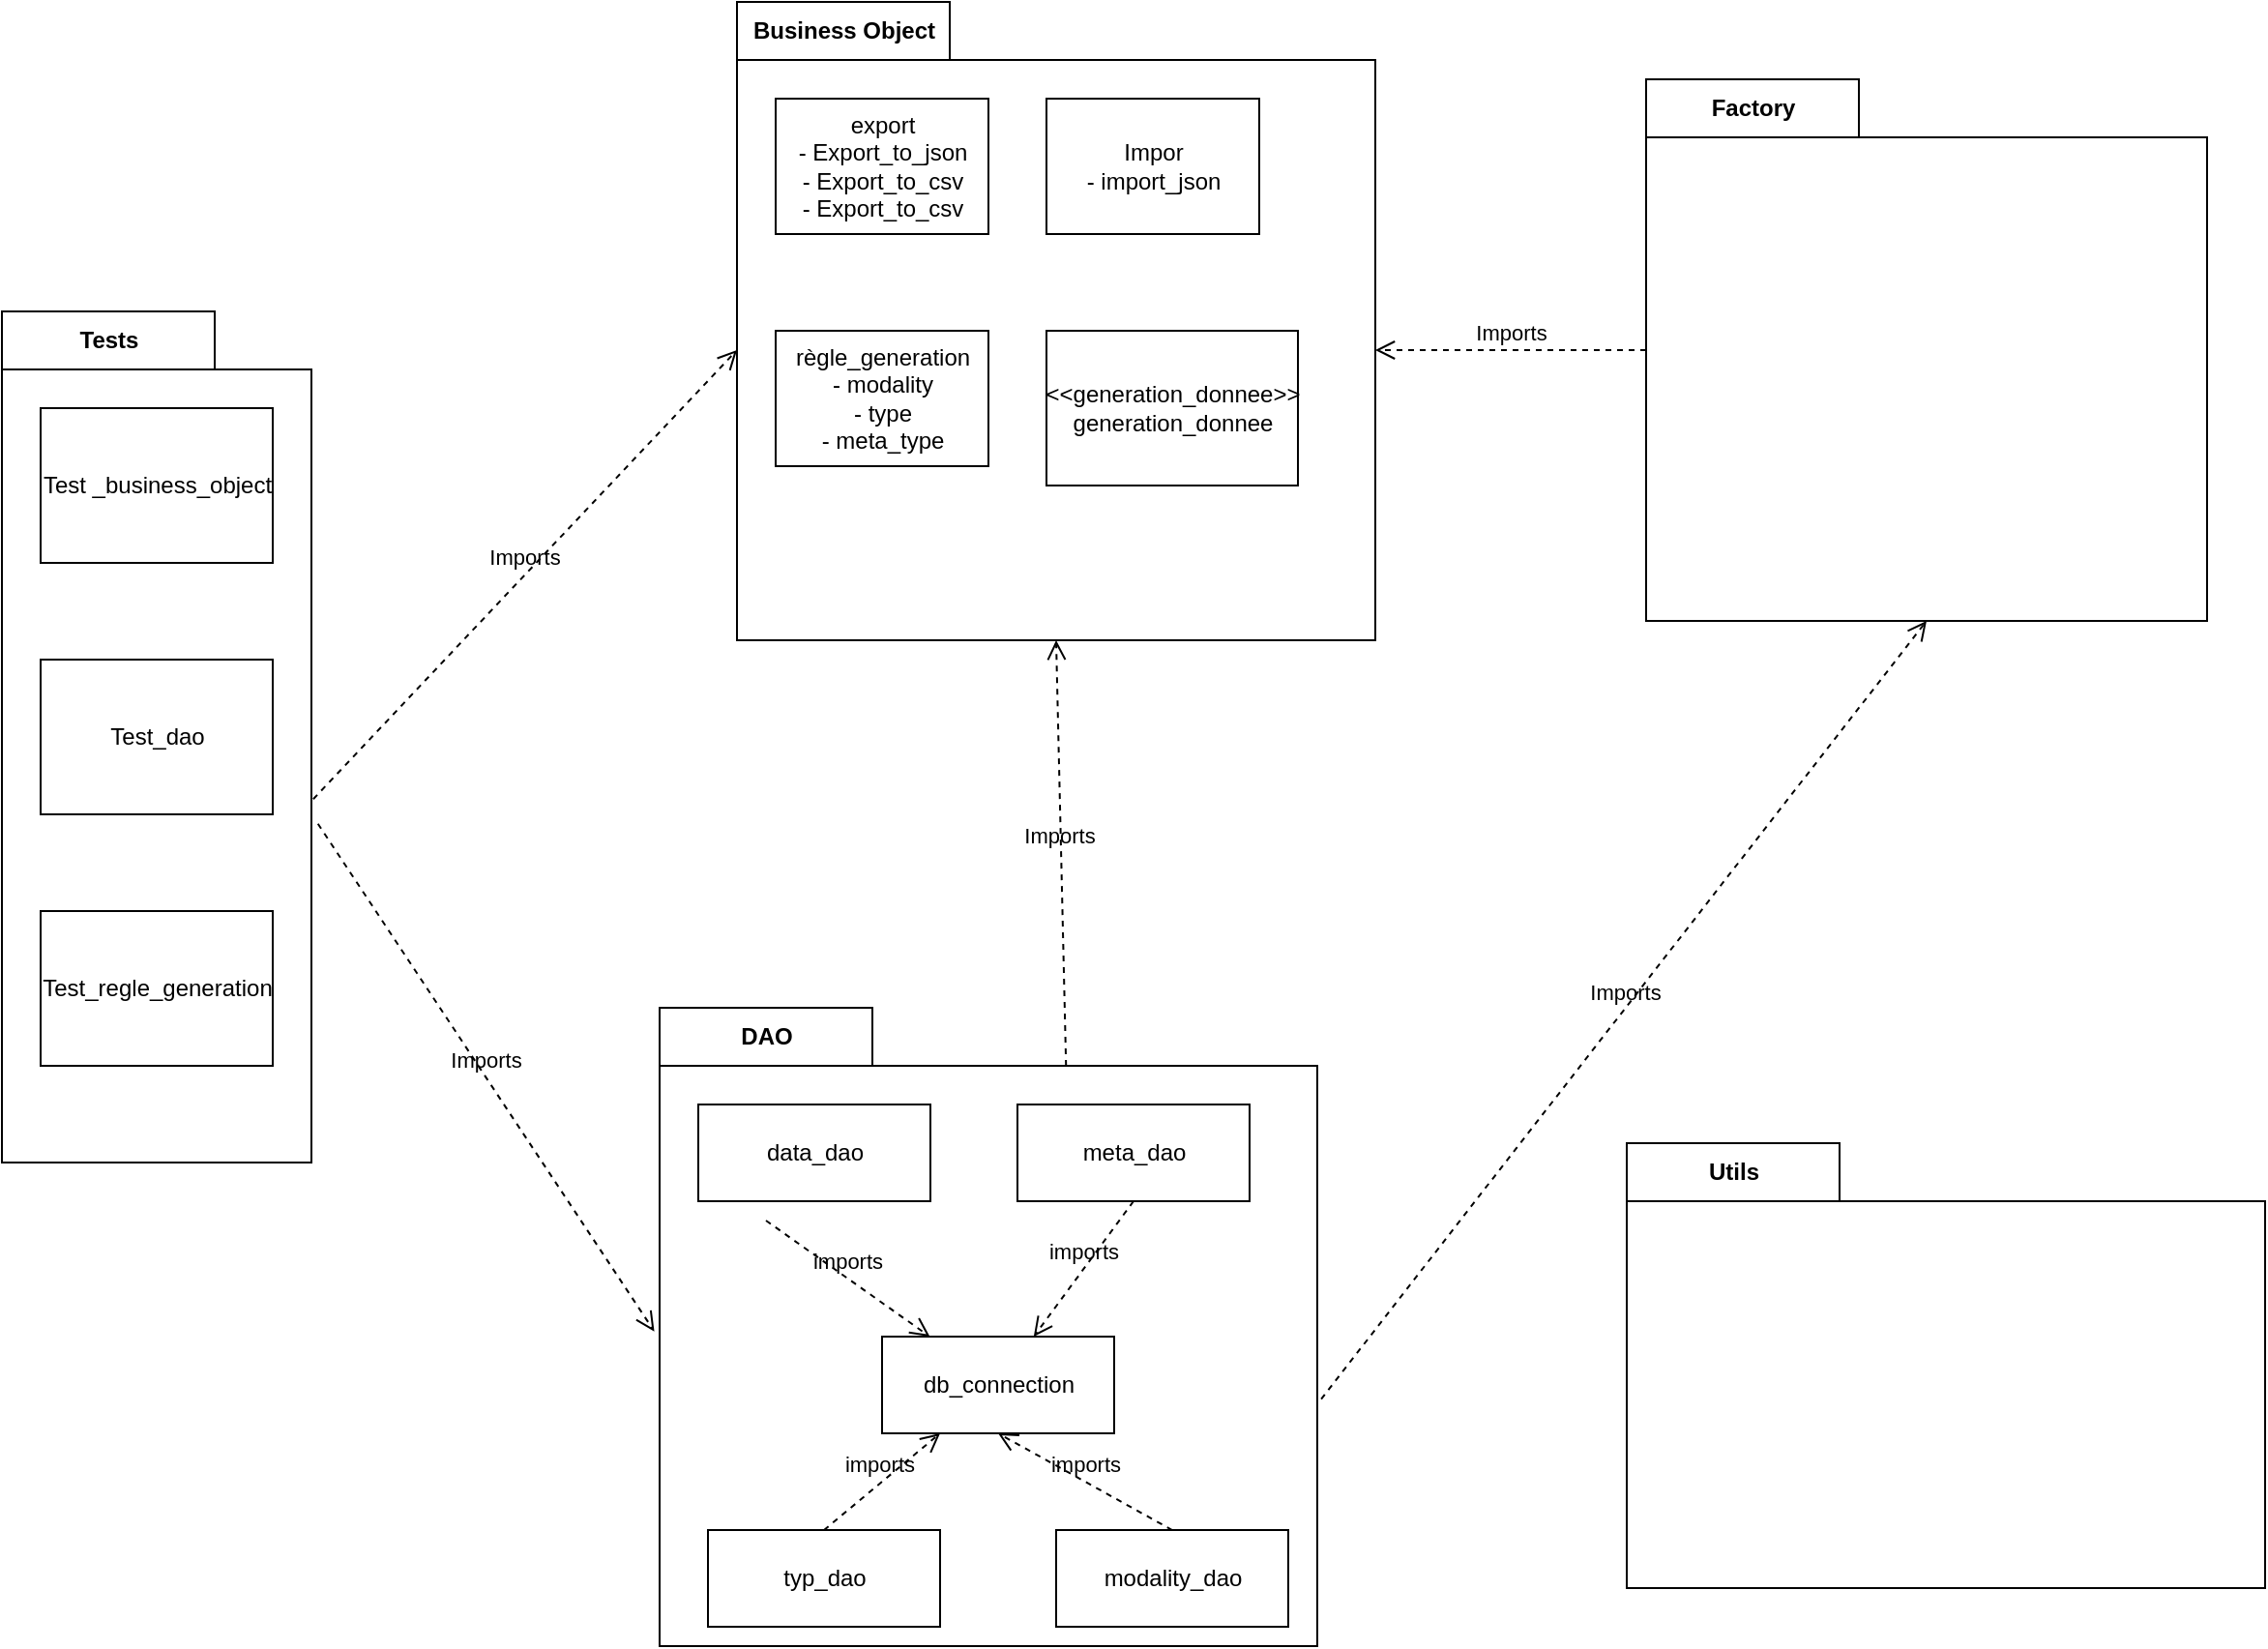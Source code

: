 <mxfile><diagram id="dxQ1FcAy5Z-NgB3lELAi" name="Page-1"><mxGraphModel dx="2516" dy="1080" grid="1" gridSize="10" guides="1" tooltips="1" connect="1" arrows="1" fold="1" page="1" pageScale="1" pageWidth="850" pageHeight="1100" math="0" shadow="0"><root><mxCell id="0"/><mxCell id="1" parent="0"/><mxCell id="7" value="Business Object" style="shape=folder;fontStyle=1;tabWidth=110;tabHeight=30;tabPosition=left;html=1;boundedLbl=1;labelInHeader=1;container=1;collapsible=0;recursiveResize=0;" parent="1" vertex="1"><mxGeometry x="30" y="30" width="330" height="330" as="geometry"/></mxCell><mxCell id="8" value="export&lt;br&gt;- Export_to_json&lt;br&gt;- Export_to_csv&lt;br&gt;- Export_to_csv" style="html=1;" parent="7" vertex="1"><mxGeometry width="110" height="70" relative="1" as="geometry"><mxPoint x="20" y="50" as="offset"/></mxGeometry></mxCell><mxCell id="9" value="Impor&lt;br&gt;- import_json" style="html=1;" parent="7" vertex="1"><mxGeometry x="160" y="50" width="110" height="70" as="geometry"/></mxCell><mxCell id="10" value="règle_generation&lt;br&gt;- modality&lt;br&gt;- type&lt;br&gt;- meta_type" style="html=1;" parent="7" vertex="1"><mxGeometry x="20" y="170.0" width="110" height="70" as="geometry"/></mxCell><mxCell id="40" value="&amp;lt;&amp;lt;generation_donnee&amp;gt;&amp;gt;&lt;br&gt;generation_donnee" style="html=1;" parent="7" vertex="1"><mxGeometry x="160" y="170" width="130" height="80" as="geometry"/></mxCell><mxCell id="13" value="DAO" style="shape=folder;fontStyle=1;tabWidth=110;tabHeight=30;tabPosition=left;html=1;boundedLbl=1;labelInHeader=1;container=1;collapsible=0;recursiveResize=0;" parent="1" vertex="1"><mxGeometry x="-10" y="550" width="340" height="330" as="geometry"/></mxCell><mxCell id="14" value="data_dao" style="html=1;" parent="13" vertex="1"><mxGeometry width="120" height="50" relative="1" as="geometry"><mxPoint x="20" y="50" as="offset"/></mxGeometry></mxCell><mxCell id="18" value="meta_dao" style="html=1;" parent="13" vertex="1"><mxGeometry x="185.0" y="50.0" width="120" height="50" as="geometry"/></mxCell><mxCell id="19" value="db_connection" style="html=1;" parent="13" vertex="1"><mxGeometry x="115.0" y="170.0" width="120" height="50" as="geometry"/></mxCell><mxCell id="20" value="modality_dao" style="html=1;" parent="13" vertex="1"><mxGeometry x="205.0" y="270.0" width="120" height="50" as="geometry"/></mxCell><mxCell id="21" value="typ_dao" style="html=1;" parent="13" vertex="1"><mxGeometry x="25.0" y="270.0" width="120" height="50" as="geometry"/></mxCell><mxCell id="27" value="imports" style="endArrow=open;startArrow=none;endFill=0;startFill=0;endSize=8;html=1;verticalAlign=bottom;dashed=1;labelBackgroundColor=none;" parent="13" target="19" edge="1"><mxGeometry width="160" relative="1" as="geometry"><mxPoint x="55" y="110" as="sourcePoint"/><mxPoint x="215" y="110" as="targetPoint"/></mxGeometry></mxCell><mxCell id="28" value="imports" style="endArrow=open;startArrow=none;endFill=0;startFill=0;endSize=8;html=1;verticalAlign=bottom;dashed=1;labelBackgroundColor=none;exitX=0.5;exitY=1;exitDx=0;exitDy=0;" parent="13" source="18" target="19" edge="1"><mxGeometry width="160" relative="1" as="geometry"><mxPoint x="195" y="140" as="sourcePoint"/><mxPoint x="355" y="140" as="targetPoint"/></mxGeometry></mxCell><mxCell id="29" value="imports&amp;nbsp;" style="endArrow=open;startArrow=none;endFill=0;startFill=0;endSize=8;html=1;verticalAlign=bottom;dashed=1;labelBackgroundColor=none;exitX=0.5;exitY=0;exitDx=0;exitDy=0;" parent="13" source="21" target="19" edge="1"><mxGeometry width="160" relative="1" as="geometry"><mxPoint x="65" y="220" as="sourcePoint"/><mxPoint x="225" y="220" as="targetPoint"/></mxGeometry></mxCell><mxCell id="30" value="imports" style="endArrow=open;startArrow=none;endFill=0;startFill=0;endSize=8;html=1;verticalAlign=bottom;dashed=1;labelBackgroundColor=none;exitX=0.5;exitY=0;exitDx=0;exitDy=0;entryX=0.5;entryY=1;entryDx=0;entryDy=0;" parent="13" source="20" target="19" edge="1"><mxGeometry width="160" relative="1" as="geometry"><mxPoint x="30" y="220" as="sourcePoint"/><mxPoint x="210" y="230" as="targetPoint"/></mxGeometry></mxCell><mxCell id="39" value="Imports&amp;nbsp;" style="endArrow=open;startArrow=none;endFill=0;startFill=0;endSize=8;html=1;verticalAlign=bottom;dashed=1;labelBackgroundColor=none;entryX=0.5;entryY=1;entryDx=0;entryDy=0;entryPerimeter=0;exitX=0.618;exitY=0.091;exitDx=0;exitDy=0;exitPerimeter=0;" parent="1" source="13" target="7" edge="1"><mxGeometry width="160" relative="1" as="geometry"><mxPoint x="220" y="490" as="sourcePoint"/><mxPoint x="380" y="490" as="targetPoint"/></mxGeometry></mxCell><mxCell id="42" value="Tests" style="shape=folder;fontStyle=1;tabWidth=110;tabHeight=30;tabPosition=left;html=1;boundedLbl=1;labelInHeader=1;container=1;collapsible=0;recursiveResize=0;" parent="1" vertex="1"><mxGeometry x="-350" y="190" width="160" height="440" as="geometry"/></mxCell><mxCell id="43" value="Test _business_object" style="html=1;" parent="42" vertex="1"><mxGeometry width="120" height="80" relative="1" as="geometry"><mxPoint x="20" y="50" as="offset"/></mxGeometry></mxCell><mxCell id="44" value="Test_dao" style="html=1;" parent="42" vertex="1"><mxGeometry x="20" y="180" width="120" height="80" as="geometry"/></mxCell><mxCell id="69" value="Test_regle_generation" style="html=1;" parent="42" vertex="1"><mxGeometry x="20" y="310" width="120" height="80" as="geometry"/></mxCell><mxCell id="45" value="Factory" style="shape=folder;fontStyle=1;tabWidth=110;tabHeight=30;tabPosition=left;html=1;boundedLbl=1;labelInHeader=1;container=1;collapsible=0;recursiveResize=0;" parent="1" vertex="1"><mxGeometry x="500" y="70" width="290" height="280" as="geometry"/></mxCell><mxCell id="54" value="Utils" style="shape=folder;fontStyle=1;tabWidth=110;tabHeight=30;tabPosition=left;html=1;boundedLbl=1;labelInHeader=1;container=1;collapsible=0;recursiveResize=0;" parent="1" vertex="1"><mxGeometry x="490" y="620" width="330" height="230" as="geometry"/></mxCell><mxCell id="65" value="Imports" style="endArrow=open;startArrow=none;endFill=0;startFill=0;endSize=8;html=1;verticalAlign=bottom;dashed=1;labelBackgroundColor=none;entryX=0;entryY=0;entryDx=330;entryDy=180;entryPerimeter=0;" parent="1" source="45" target="7" edge="1"><mxGeometry width="160" relative="1" as="geometry"><mxPoint x="240" y="500" as="sourcePoint"/><mxPoint x="400" y="500" as="targetPoint"/></mxGeometry></mxCell><mxCell id="66" value="Imports" style="endArrow=open;startArrow=none;endFill=0;startFill=0;endSize=8;html=1;verticalAlign=bottom;dashed=1;labelBackgroundColor=none;entryX=0;entryY=0;entryDx=0;entryDy=180;entryPerimeter=0;exitX=1.006;exitY=0.573;exitDx=0;exitDy=0;exitPerimeter=0;" parent="1" source="42" target="7" edge="1"><mxGeometry width="160" relative="1" as="geometry"><mxPoint x="-180" y="390" as="sourcePoint"/><mxPoint x="-50" y="350" as="targetPoint"/></mxGeometry></mxCell><mxCell id="68" value="Imports" style="endArrow=open;startArrow=none;endFill=0;startFill=0;endSize=8;html=1;verticalAlign=bottom;dashed=1;labelBackgroundColor=none;exitX=1.021;exitY=0.602;exitDx=0;exitDy=0;exitPerimeter=0;entryX=-0.008;entryY=0.507;entryDx=0;entryDy=0;entryPerimeter=0;" parent="1" source="42" target="13" edge="1"><mxGeometry width="160" relative="1" as="geometry"><mxPoint x="-120" y="460" as="sourcePoint"/><mxPoint x="40" y="460" as="targetPoint"/></mxGeometry></mxCell><mxCell id="70" value="Imports" style="endArrow=open;startArrow=none;endFill=0;startFill=0;endSize=8;html=1;verticalAlign=bottom;dashed=1;labelBackgroundColor=none;exitX=1.006;exitY=0.613;exitDx=0;exitDy=0;exitPerimeter=0;entryX=0.5;entryY=1;entryDx=0;entryDy=0;entryPerimeter=0;" edge="1" parent="1" source="13" target="45"><mxGeometry width="160" relative="1" as="geometry"><mxPoint x="400" y="780" as="sourcePoint"/><mxPoint x="560" y="780" as="targetPoint"/></mxGeometry></mxCell></root></mxGraphModel></diagram></mxfile>